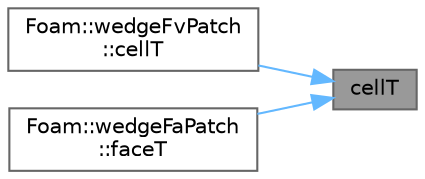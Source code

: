 digraph "cellT"
{
 // LATEX_PDF_SIZE
  bgcolor="transparent";
  edge [fontname=Helvetica,fontsize=10,labelfontname=Helvetica,labelfontsize=10];
  node [fontname=Helvetica,fontsize=10,shape=box,height=0.2,width=0.4];
  rankdir="RL";
  Node1 [id="Node000001",label="cellT",height=0.2,width=0.4,color="gray40", fillcolor="grey60", style="filled", fontcolor="black",tooltip=" "];
  Node1 -> Node2 [id="edge1_Node000001_Node000002",dir="back",color="steelblue1",style="solid",tooltip=" "];
  Node2 [id="Node000002",label="Foam::wedgeFvPatch\l::cellT",height=0.2,width=0.4,color="grey40", fillcolor="white", style="filled",URL="$classFoam_1_1wedgeFvPatch.html#ab29b7219a1f64a53ed76ee3e46370abe",tooltip=" "];
  Node1 -> Node3 [id="edge2_Node000001_Node000003",dir="back",color="steelblue1",style="solid",tooltip=" "];
  Node3 [id="Node000003",label="Foam::wedgeFaPatch\l::faceT",height=0.2,width=0.4,color="grey40", fillcolor="white", style="filled",URL="$classFoam_1_1wedgeFaPatch.html#a096b3b0d41561f849331a81bfba83130",tooltip=" "];
}
